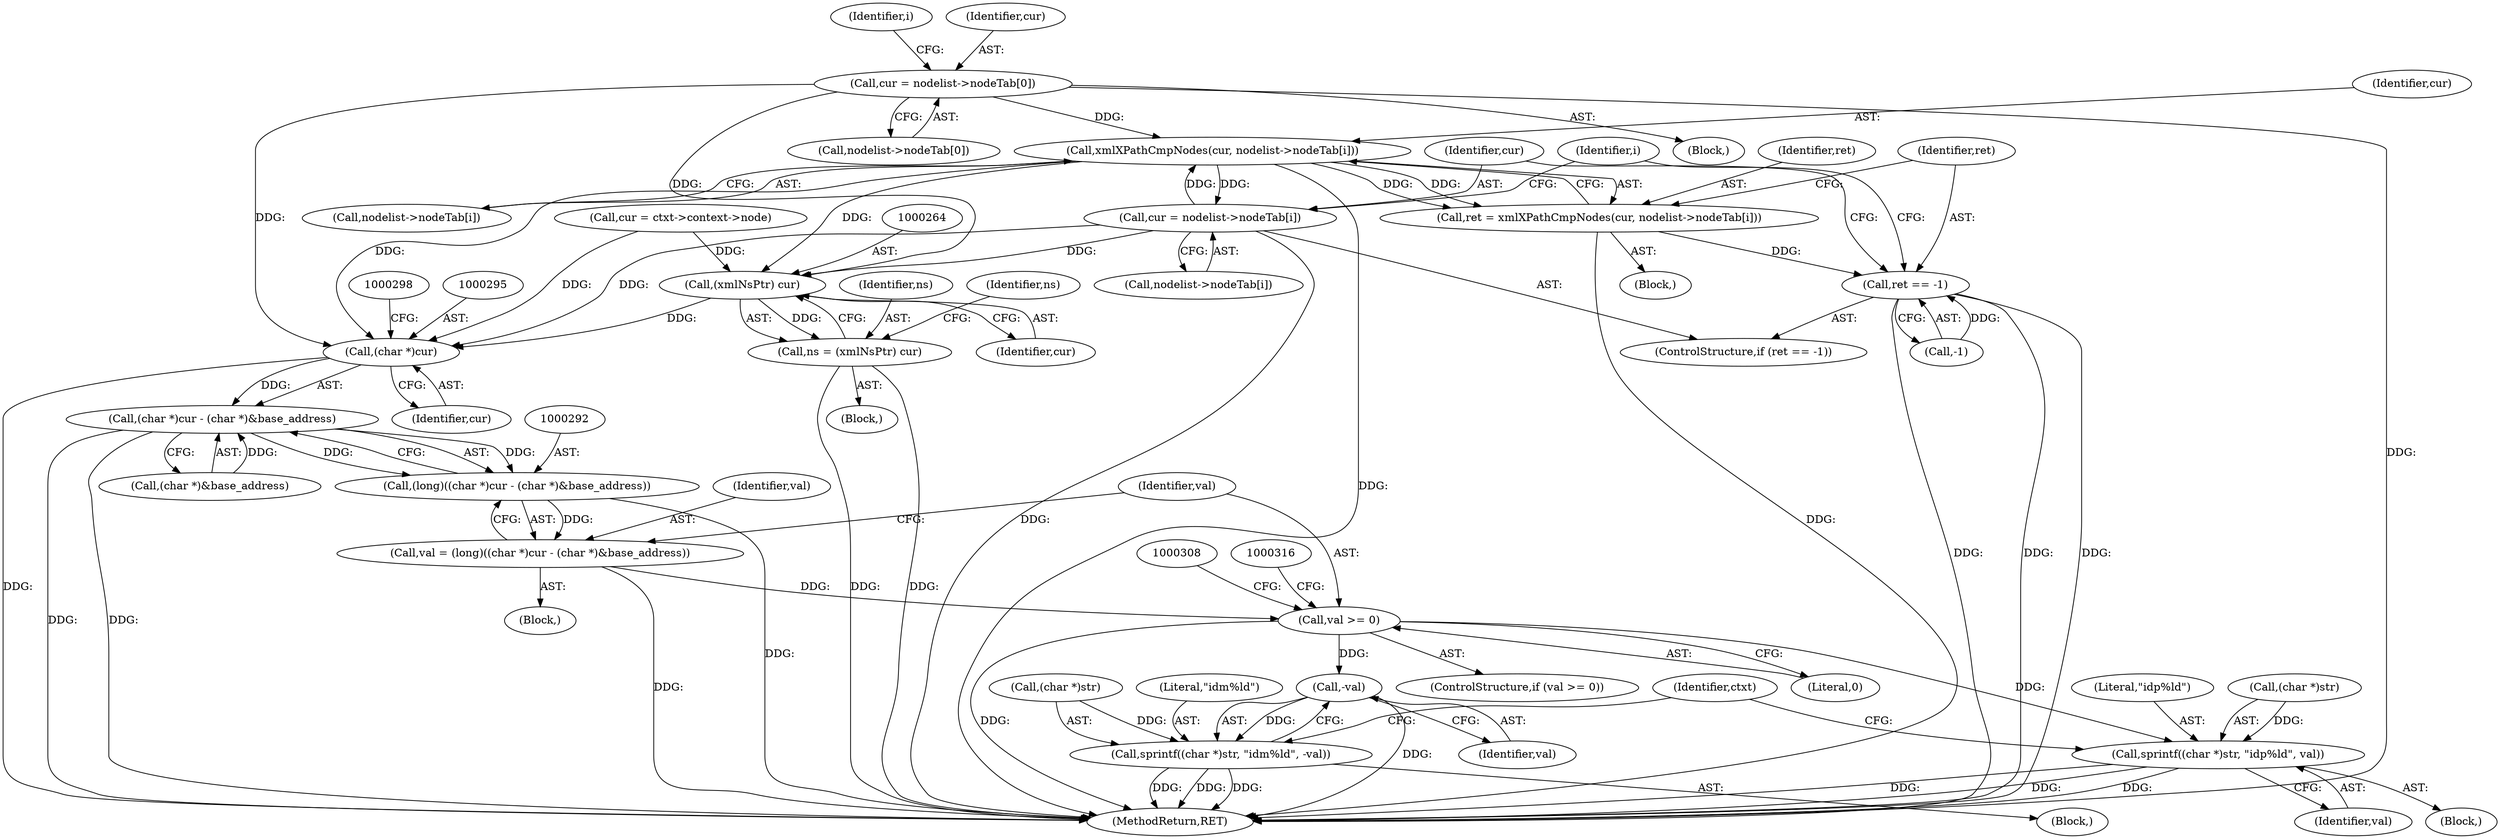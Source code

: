 digraph "1_Chrome_96dbafe288dbe2f0cc45fa3c39daf6d0c37acbab_15@array" {
"1000213" [label="(Call,xmlXPathCmpNodes(cur, nodelist->nodeTab[i]))"];
"1000225" [label="(Call,cur = nodelist->nodeTab[i])"];
"1000213" [label="(Call,xmlXPathCmpNodes(cur, nodelist->nodeTab[i]))"];
"1000192" [label="(Call,cur = nodelist->nodeTab[0])"];
"1000211" [label="(Call,ret = xmlXPathCmpNodes(cur, nodelist->nodeTab[i]))"];
"1000221" [label="(Call,ret == -1)"];
"1000263" [label="(Call,(xmlNsPtr) cur)"];
"1000261" [label="(Call,ns = (xmlNsPtr) cur)"];
"1000294" [label="(Call,(char *)cur)"];
"1000293" [label="(Call,(char *)cur - (char *)&base_address)"];
"1000291" [label="(Call,(long)((char *)cur - (char *)&base_address))"];
"1000289" [label="(Call,val = (long)((char *)cur - (char *)&base_address))"];
"1000302" [label="(Call,val >= 0)"];
"1000306" [label="(Call,sprintf((char *)str, \"idp%ld\", val))"];
"1000319" [label="(Call,-val)"];
"1000314" [label="(Call,sprintf((char *)str, \"idm%ld\", -val))"];
"1000289" [label="(Call,val = (long)((char *)cur - (char *)&base_address))"];
"1000226" [label="(Identifier,cur)"];
"1000261" [label="(Call,ns = (xmlNsPtr) cur)"];
"1000315" [label="(Call,(char *)str)"];
"1000310" [label="(Literal,\"idp%ld\")"];
"1000213" [label="(Call,xmlXPathCmpNodes(cur, nodelist->nodeTab[i]))"];
"1000269" [label="(Identifier,ns)"];
"1000223" [label="(Call,-1)"];
"1000221" [label="(Call,ret == -1)"];
"1000104" [label="(Block,)"];
"1000301" [label="(ControlStructure,if (val >= 0))"];
"1000201" [label="(Identifier,i)"];
"1000296" [label="(Identifier,cur)"];
"1000307" [label="(Call,(char *)str)"];
"1000214" [label="(Identifier,cur)"];
"1000210" [label="(Block,)"];
"1000313" [label="(Block,)"];
"1000325" [label="(MethodReturn,RET)"];
"1000194" [label="(Call,nodelist->nodeTab[0])"];
"1000262" [label="(Identifier,ns)"];
"1000220" [label="(ControlStructure,if (ret == -1))"];
"1000302" [label="(Call,val >= 0)"];
"1000311" [label="(Identifier,val)"];
"1000320" [label="(Identifier,val)"];
"1000318" [label="(Literal,\"idm%ld\")"];
"1000303" [label="(Identifier,val)"];
"1000322" [label="(Identifier,ctxt)"];
"1000134" [label="(Block,)"];
"1000259" [label="(Block,)"];
"1000222" [label="(Identifier,ret)"];
"1000209" [label="(Identifier,i)"];
"1000319" [label="(Call,-val)"];
"1000212" [label="(Identifier,ret)"];
"1000265" [label="(Identifier,cur)"];
"1000304" [label="(Literal,0)"];
"1000122" [label="(Call,cur = ctxt->context->node)"];
"1000192" [label="(Call,cur = nodelist->nodeTab[0])"];
"1000294" [label="(Call,(char *)cur)"];
"1000305" [label="(Block,)"];
"1000225" [label="(Call,cur = nodelist->nodeTab[i])"];
"1000290" [label="(Identifier,val)"];
"1000211" [label="(Call,ret = xmlXPathCmpNodes(cur, nodelist->nodeTab[i]))"];
"1000306" [label="(Call,sprintf((char *)str, \"idp%ld\", val))"];
"1000215" [label="(Call,nodelist->nodeTab[i])"];
"1000297" [label="(Call,(char *)&base_address)"];
"1000291" [label="(Call,(long)((char *)cur - (char *)&base_address))"];
"1000293" [label="(Call,(char *)cur - (char *)&base_address)"];
"1000314" [label="(Call,sprintf((char *)str, \"idm%ld\", -val))"];
"1000263" [label="(Call,(xmlNsPtr) cur)"];
"1000193" [label="(Identifier,cur)"];
"1000227" [label="(Call,nodelist->nodeTab[i])"];
"1000213" -> "1000211"  [label="AST: "];
"1000213" -> "1000215"  [label="CFG: "];
"1000214" -> "1000213"  [label="AST: "];
"1000215" -> "1000213"  [label="AST: "];
"1000211" -> "1000213"  [label="CFG: "];
"1000213" -> "1000325"  [label="DDG: "];
"1000213" -> "1000211"  [label="DDG: "];
"1000213" -> "1000211"  [label="DDG: "];
"1000225" -> "1000213"  [label="DDG: "];
"1000192" -> "1000213"  [label="DDG: "];
"1000213" -> "1000225"  [label="DDG: "];
"1000213" -> "1000263"  [label="DDG: "];
"1000213" -> "1000294"  [label="DDG: "];
"1000225" -> "1000220"  [label="AST: "];
"1000225" -> "1000227"  [label="CFG: "];
"1000226" -> "1000225"  [label="AST: "];
"1000227" -> "1000225"  [label="AST: "];
"1000209" -> "1000225"  [label="CFG: "];
"1000225" -> "1000325"  [label="DDG: "];
"1000225" -> "1000263"  [label="DDG: "];
"1000225" -> "1000294"  [label="DDG: "];
"1000192" -> "1000134"  [label="AST: "];
"1000192" -> "1000194"  [label="CFG: "];
"1000193" -> "1000192"  [label="AST: "];
"1000194" -> "1000192"  [label="AST: "];
"1000201" -> "1000192"  [label="CFG: "];
"1000192" -> "1000325"  [label="DDG: "];
"1000192" -> "1000263"  [label="DDG: "];
"1000192" -> "1000294"  [label="DDG: "];
"1000211" -> "1000210"  [label="AST: "];
"1000212" -> "1000211"  [label="AST: "];
"1000222" -> "1000211"  [label="CFG: "];
"1000211" -> "1000325"  [label="DDG: "];
"1000211" -> "1000221"  [label="DDG: "];
"1000221" -> "1000220"  [label="AST: "];
"1000221" -> "1000223"  [label="CFG: "];
"1000222" -> "1000221"  [label="AST: "];
"1000223" -> "1000221"  [label="AST: "];
"1000226" -> "1000221"  [label="CFG: "];
"1000209" -> "1000221"  [label="CFG: "];
"1000221" -> "1000325"  [label="DDG: "];
"1000221" -> "1000325"  [label="DDG: "];
"1000221" -> "1000325"  [label="DDG: "];
"1000223" -> "1000221"  [label="DDG: "];
"1000263" -> "1000261"  [label="AST: "];
"1000263" -> "1000265"  [label="CFG: "];
"1000264" -> "1000263"  [label="AST: "];
"1000265" -> "1000263"  [label="AST: "];
"1000261" -> "1000263"  [label="CFG: "];
"1000263" -> "1000261"  [label="DDG: "];
"1000122" -> "1000263"  [label="DDG: "];
"1000263" -> "1000294"  [label="DDG: "];
"1000261" -> "1000259"  [label="AST: "];
"1000262" -> "1000261"  [label="AST: "];
"1000269" -> "1000261"  [label="CFG: "];
"1000261" -> "1000325"  [label="DDG: "];
"1000261" -> "1000325"  [label="DDG: "];
"1000294" -> "1000293"  [label="AST: "];
"1000294" -> "1000296"  [label="CFG: "];
"1000295" -> "1000294"  [label="AST: "];
"1000296" -> "1000294"  [label="AST: "];
"1000298" -> "1000294"  [label="CFG: "];
"1000294" -> "1000325"  [label="DDG: "];
"1000294" -> "1000293"  [label="DDG: "];
"1000122" -> "1000294"  [label="DDG: "];
"1000293" -> "1000291"  [label="AST: "];
"1000293" -> "1000297"  [label="CFG: "];
"1000297" -> "1000293"  [label="AST: "];
"1000291" -> "1000293"  [label="CFG: "];
"1000293" -> "1000325"  [label="DDG: "];
"1000293" -> "1000325"  [label="DDG: "];
"1000293" -> "1000291"  [label="DDG: "];
"1000293" -> "1000291"  [label="DDG: "];
"1000297" -> "1000293"  [label="DDG: "];
"1000291" -> "1000289"  [label="AST: "];
"1000292" -> "1000291"  [label="AST: "];
"1000289" -> "1000291"  [label="CFG: "];
"1000291" -> "1000325"  [label="DDG: "];
"1000291" -> "1000289"  [label="DDG: "];
"1000289" -> "1000104"  [label="AST: "];
"1000290" -> "1000289"  [label="AST: "];
"1000303" -> "1000289"  [label="CFG: "];
"1000289" -> "1000325"  [label="DDG: "];
"1000289" -> "1000302"  [label="DDG: "];
"1000302" -> "1000301"  [label="AST: "];
"1000302" -> "1000304"  [label="CFG: "];
"1000303" -> "1000302"  [label="AST: "];
"1000304" -> "1000302"  [label="AST: "];
"1000308" -> "1000302"  [label="CFG: "];
"1000316" -> "1000302"  [label="CFG: "];
"1000302" -> "1000325"  [label="DDG: "];
"1000302" -> "1000306"  [label="DDG: "];
"1000302" -> "1000319"  [label="DDG: "];
"1000306" -> "1000305"  [label="AST: "];
"1000306" -> "1000311"  [label="CFG: "];
"1000307" -> "1000306"  [label="AST: "];
"1000310" -> "1000306"  [label="AST: "];
"1000311" -> "1000306"  [label="AST: "];
"1000322" -> "1000306"  [label="CFG: "];
"1000306" -> "1000325"  [label="DDG: "];
"1000306" -> "1000325"  [label="DDG: "];
"1000306" -> "1000325"  [label="DDG: "];
"1000307" -> "1000306"  [label="DDG: "];
"1000319" -> "1000314"  [label="AST: "];
"1000319" -> "1000320"  [label="CFG: "];
"1000320" -> "1000319"  [label="AST: "];
"1000314" -> "1000319"  [label="CFG: "];
"1000319" -> "1000325"  [label="DDG: "];
"1000319" -> "1000314"  [label="DDG: "];
"1000314" -> "1000313"  [label="AST: "];
"1000315" -> "1000314"  [label="AST: "];
"1000318" -> "1000314"  [label="AST: "];
"1000322" -> "1000314"  [label="CFG: "];
"1000314" -> "1000325"  [label="DDG: "];
"1000314" -> "1000325"  [label="DDG: "];
"1000314" -> "1000325"  [label="DDG: "];
"1000315" -> "1000314"  [label="DDG: "];
}
